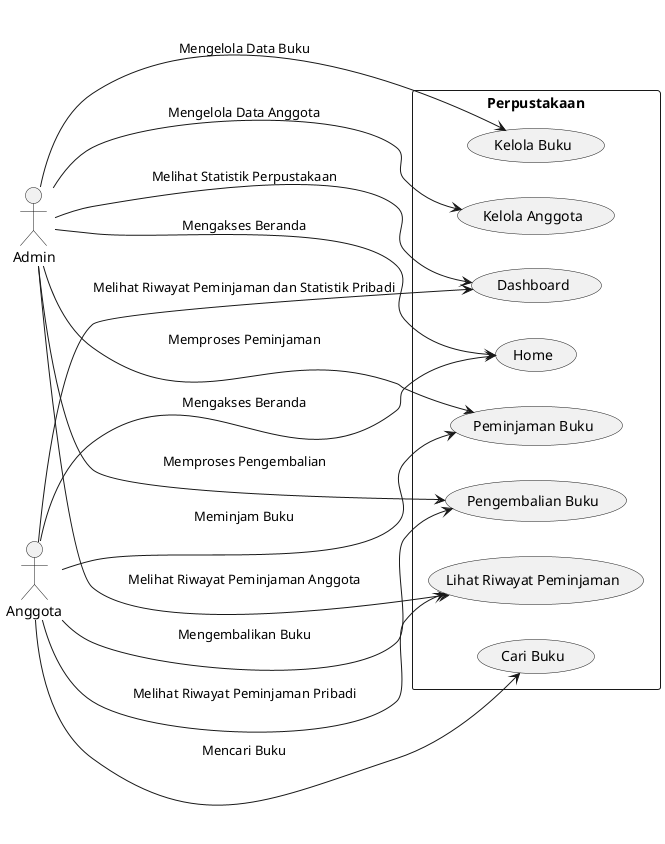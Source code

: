 @startuml
left to right direction
actor "Admin" as admin
actor "Anggota" as anggota

rectangle Perpustakaan {
  usecase "Dashboard" as UC1
  usecase "Home" as UC2
  usecase "Kelola Buku" as UC3
  usecase "Kelola Anggota" as UC4
  usecase "Peminjaman Buku" as UC5
  usecase "Pengembalian Buku" as UC6
  usecase "Lihat Riwayat Peminjaman" as UC7
  usecase "Cari Buku" as UC8
}

admin --> UC1 : Melihat Statistik Perpustakaan
admin --> UC2 : Mengakses Beranda
admin --> UC3 : Mengelola Data Buku
admin --> UC4 : Mengelola Data Anggota
admin --> UC5 : Memproses Peminjaman
admin --> UC6 : Memproses Pengembalian
admin --> UC7 : Melihat Riwayat Peminjaman Anggota

anggota --> UC1 : Melihat Riwayat Peminjaman dan Statistik Pribadi
anggota --> UC2 : Mengakses Beranda
anggota --> UC5 : Meminjam Buku
anggota --> UC6 : Mengembalikan Buku
anggota --> UC7 : Melihat Riwayat Peminjaman Pribadi
anggota --> UC8 : Mencari Buku

@enduml
